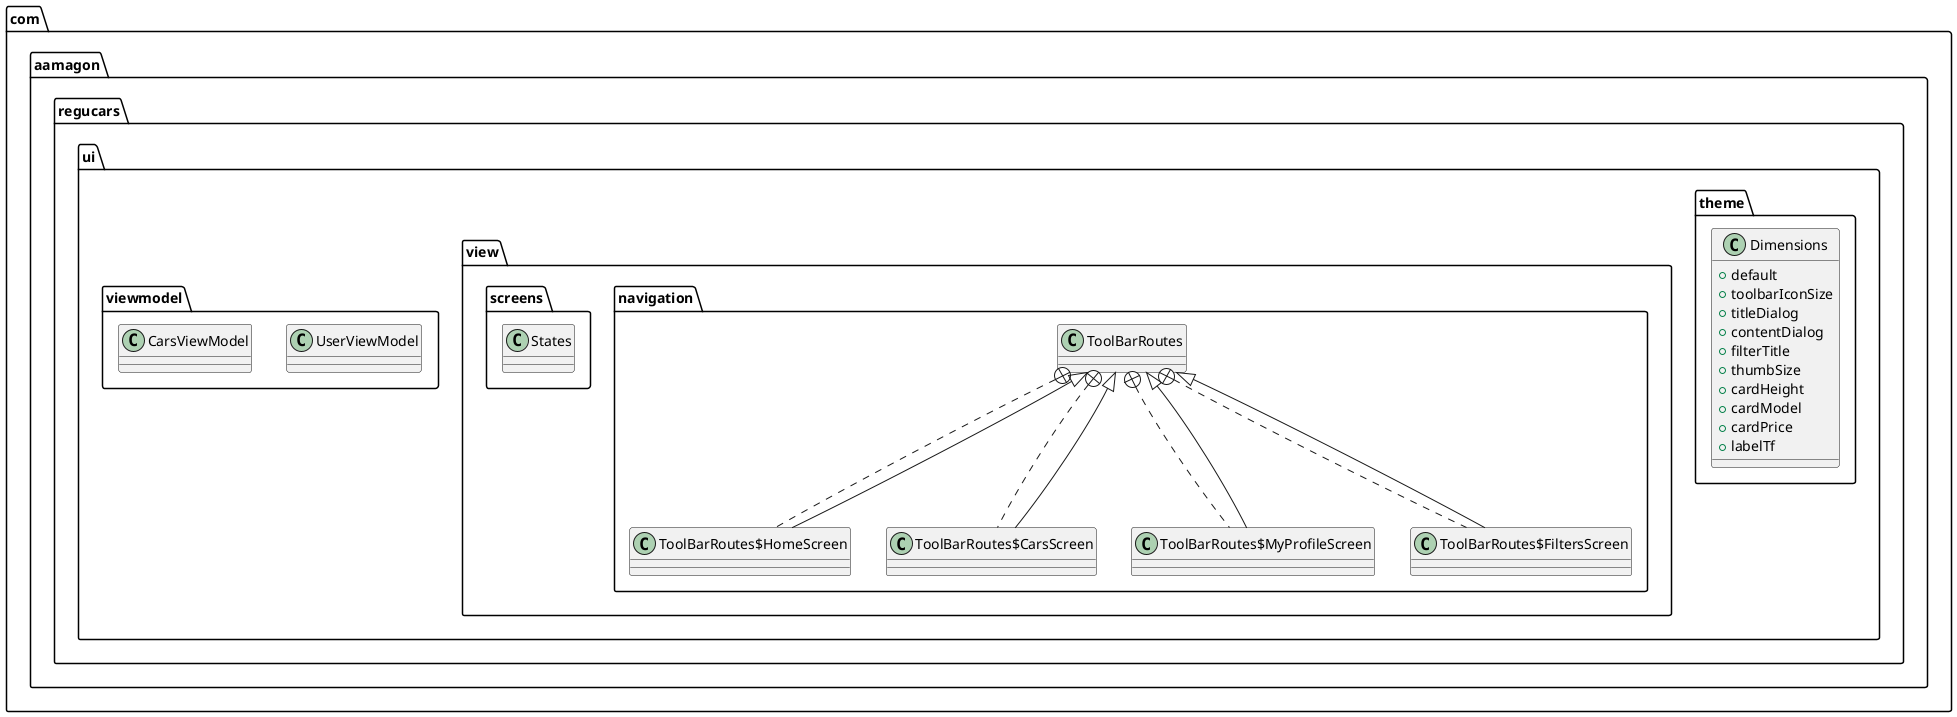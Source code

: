 @startuml
class com.aamagon.regucars.ui.theme.Dimensions {
+  default
+  toolbarIconSize
+  titleDialog
+  contentDialog
+  filterTitle
+  thumbSize
+  cardHeight
+  cardModel
+  cardPrice
+  labelTf
}

class com.aamagon.regucars.ui.view.navigation.ToolBarRoutes$HomeScreen {
}
class com.aamagon.regucars.ui.view.navigation.ToolBarRoutes$CarsScreen {
}
class com.aamagon.regucars.ui.view.navigation.ToolBarRoutes$MyProfileScreen {
}
class com.aamagon.regucars.ui.view.navigation.ToolBarRoutes$FiltersScreen {
}
class com.aamagon.regucars.ui.view.navigation.ToolBarRoutes {
}
class com.aamagon.regucars.ui.viewmodel.UserViewModel {
}
class com.aamagon.regucars.ui.view.screens.States {
}
class com.aamagon.regucars.ui.viewmodel.CarsViewModel {
}


com.aamagon.regucars.ui.view.navigation.ToolBarRoutes +.. com.aamagon.regucars.ui.view.navigation.ToolBarRoutes$HomeScreen
com.aamagon.regucars.ui.view.navigation.ToolBarRoutes <|-- com.aamagon.regucars.ui.view.navigation.ToolBarRoutes$HomeScreen
com.aamagon.regucars.ui.view.navigation.ToolBarRoutes +.. com.aamagon.regucars.ui.view.navigation.ToolBarRoutes$CarsScreen
com.aamagon.regucars.ui.view.navigation.ToolBarRoutes <|-- com.aamagon.regucars.ui.view.navigation.ToolBarRoutes$CarsScreen
com.aamagon.regucars.ui.view.navigation.ToolBarRoutes +.. com.aamagon.regucars.ui.view.navigation.ToolBarRoutes$MyProfileScreen
com.aamagon.regucars.ui.view.navigation.ToolBarRoutes <|-- com.aamagon.regucars.ui.view.navigation.ToolBarRoutes$MyProfileScreen
com.aamagon.regucars.ui.view.navigation.ToolBarRoutes +.. com.aamagon.regucars.ui.view.navigation.ToolBarRoutes$FiltersScreen
com.aamagon.regucars.ui.view.navigation.ToolBarRoutes <|-- com.aamagon.regucars.ui.view.navigation.ToolBarRoutes$FiltersScreen
@enduml